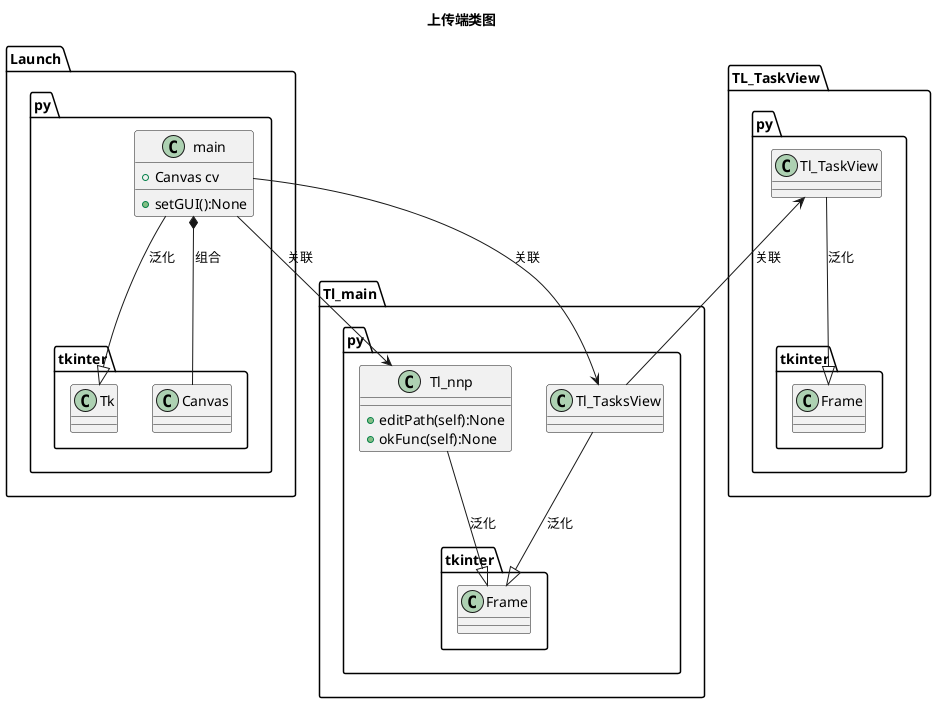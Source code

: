 @startuml  

title:上传端类图

package "Launch.py"{
    main : +Canvas cv
    main : +setGUI():None

    main --|> tkinter.Tk : 泛化
    main *-- tkinter.Canvas : 组合
}

package "Tl_main.py"{
    Tl_nnp : +editPath(self):None
    Tl_nnp : +okFunc(self):None
    
    Tl_TasksView --|> tkinter.Frame : 泛化
    Tl_nnp --|> tkinter.Frame : 泛化

    main -> Tl_TasksView: 关联
    main --> Tl_nnp: 关联
}

package "TL_TaskView.py"{
    Tl_TaskView <-- Tl_TasksView:关联
    Tl_TaskView --|> tkinter.Frame : 泛化

}



@enduml